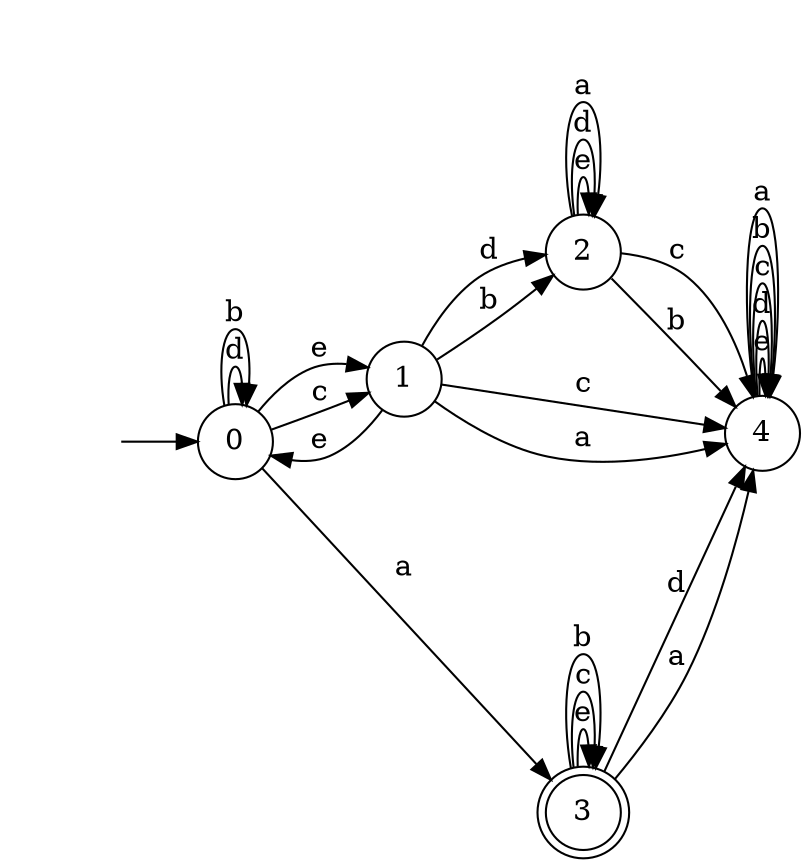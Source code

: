 digraph {
  rankdir=LR;
  0 [label="0", shape = circle];
  0 -> 1 [label="e"];
  0 -> 0 [label="d"];
  0 -> 1 [label="c"];
  0 -> 0 [label="b"];
  0 -> 3 [label="a"];
  1 [label="1", shape = circle];
  1 -> 0 [label="e"];
  1 -> 2 [label="d"];
  1 -> 4 [label="c"];
  1 -> 2 [label="b"];
  1 -> 4 [label="a"];
  2 [label="2", shape = circle];
  2 -> 2 [label="e"];
  2 -> 2 [label="d"];
  2 -> 4 [label="c"];
  2 -> 4 [label="b"];
  2 -> 2 [label="a"];
  3 [label="3", shape = doublecircle];
  3 -> 3 [label="e"];
  3 -> 4 [label="d"];
  3 -> 3 [label="c"];
  3 -> 3 [label="b"];
  3 -> 4 [label="a"];
  4 [label="4", shape = circle];
  4 -> 4 [label="e"];
  4 -> 4 [label="d"];
  4 -> 4 [label="c"];
  4 -> 4 [label="b"];
  4 -> 4 [label="a"];
  5 [label="", shape = plaintext];
  5 -> 0 [label=""];
}
